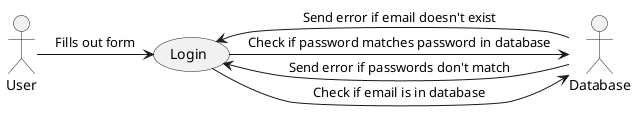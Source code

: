 @startuml login

actor User

usecase Login

User -> Login: Fills out form

Login -> Database: Check if email is in database

Database -> Login: Send error if email doesn't exist

Login -> Database: Check if password matches password in database

Database -> Login: Send error if passwords don't match


@enduml
